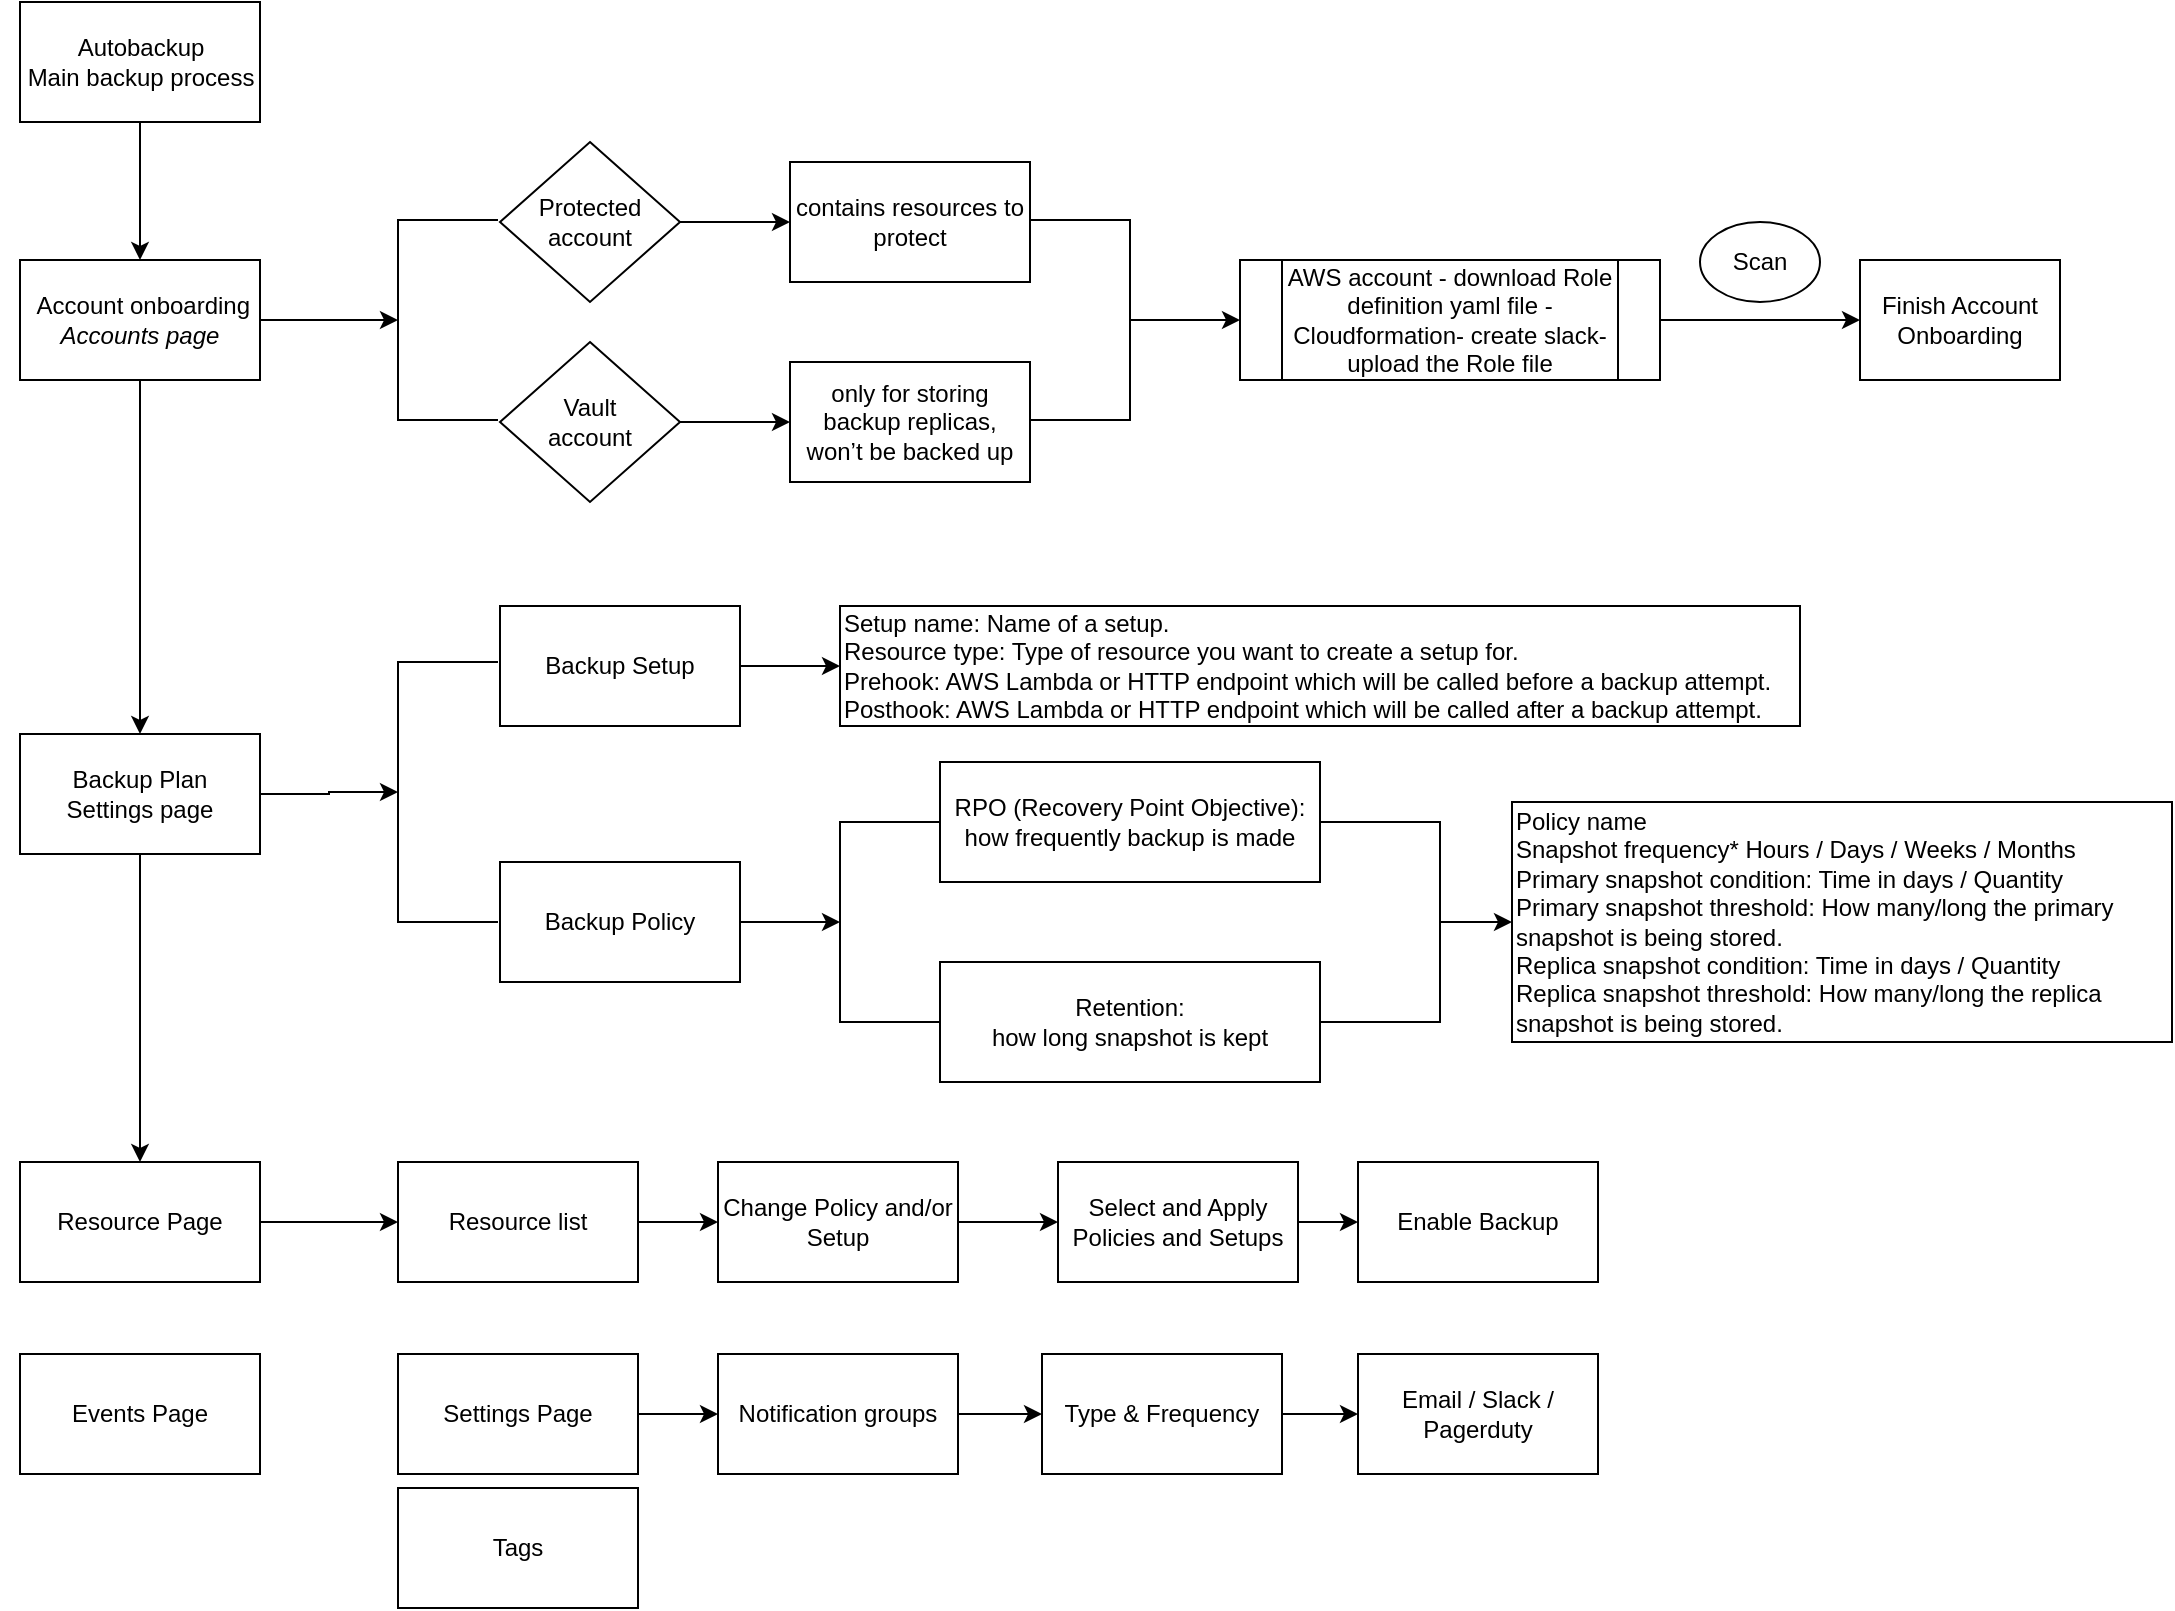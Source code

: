 <mxfile version="20.2.2" type="github">
  <diagram id="PuQnvn29BVy2Np9aTlQ6" name="Page-1">
    <mxGraphModel dx="1191" dy="776" grid="1" gridSize="10" guides="1" tooltips="1" connect="1" arrows="1" fold="1" page="1" pageScale="1" pageWidth="1169" pageHeight="827" math="0" shadow="0">
      <root>
        <mxCell id="0" />
        <mxCell id="1" parent="0" />
        <mxCell id="wzGeyBrV-l04SElcSdZf-14" style="edgeStyle=orthogonalEdgeStyle;rounded=0;orthogonalLoop=1;jettySize=auto;html=1;entryX=0.5;entryY=0;entryDx=0;entryDy=0;" edge="1" parent="1" source="wzGeyBrV-l04SElcSdZf-1" target="wzGeyBrV-l04SElcSdZf-2">
          <mxGeometry relative="1" as="geometry" />
        </mxCell>
        <mxCell id="wzGeyBrV-l04SElcSdZf-1" value="" style="rounded=0;whiteSpace=wrap;html=1;" vertex="1" parent="1">
          <mxGeometry x="49" y="5" width="120" height="60" as="geometry" />
        </mxCell>
        <mxCell id="wzGeyBrV-l04SElcSdZf-15" style="edgeStyle=orthogonalEdgeStyle;rounded=0;orthogonalLoop=1;jettySize=auto;html=1;exitX=0.5;exitY=1;exitDx=0;exitDy=0;entryX=0.5;entryY=0;entryDx=0;entryDy=0;" edge="1" parent="1" source="wzGeyBrV-l04SElcSdZf-2" target="wzGeyBrV-l04SElcSdZf-3">
          <mxGeometry relative="1" as="geometry" />
        </mxCell>
        <mxCell id="wzGeyBrV-l04SElcSdZf-28" value="" style="edgeStyle=orthogonalEdgeStyle;rounded=0;orthogonalLoop=1;jettySize=auto;html=1;" edge="1" parent="1" source="wzGeyBrV-l04SElcSdZf-2" target="wzGeyBrV-l04SElcSdZf-27">
          <mxGeometry relative="1" as="geometry" />
        </mxCell>
        <mxCell id="wzGeyBrV-l04SElcSdZf-2" value="&amp;nbsp;Account onboarding&lt;br&gt;&lt;i&gt;Accounts page&lt;/i&gt;" style="rounded=0;whiteSpace=wrap;html=1;" vertex="1" parent="1">
          <mxGeometry x="49" y="134" width="120" height="60" as="geometry" />
        </mxCell>
        <mxCell id="wzGeyBrV-l04SElcSdZf-16" style="edgeStyle=orthogonalEdgeStyle;rounded=0;orthogonalLoop=1;jettySize=auto;html=1;exitX=0.5;exitY=1;exitDx=0;exitDy=0;entryX=0.5;entryY=0;entryDx=0;entryDy=0;" edge="1" parent="1" source="wzGeyBrV-l04SElcSdZf-3" target="wzGeyBrV-l04SElcSdZf-4">
          <mxGeometry relative="1" as="geometry" />
        </mxCell>
        <mxCell id="wzGeyBrV-l04SElcSdZf-39" value="" style="edgeStyle=orthogonalEdgeStyle;rounded=0;orthogonalLoop=1;jettySize=auto;html=1;" edge="1" parent="1" source="wzGeyBrV-l04SElcSdZf-3" target="wzGeyBrV-l04SElcSdZf-38">
          <mxGeometry relative="1" as="geometry" />
        </mxCell>
        <mxCell id="wzGeyBrV-l04SElcSdZf-3" value="Backup Plan&lt;br&gt;Settings page" style="rounded=0;whiteSpace=wrap;html=1;" vertex="1" parent="1">
          <mxGeometry x="49" y="371" width="120" height="60" as="geometry" />
        </mxCell>
        <mxCell id="wzGeyBrV-l04SElcSdZf-17" style="edgeStyle=orthogonalEdgeStyle;rounded=0;orthogonalLoop=1;jettySize=auto;html=1;exitX=1;exitY=0.5;exitDx=0;exitDy=0;entryX=0;entryY=0.5;entryDx=0;entryDy=0;" edge="1" parent="1" source="wzGeyBrV-l04SElcSdZf-4" target="wzGeyBrV-l04SElcSdZf-6">
          <mxGeometry relative="1" as="geometry" />
        </mxCell>
        <mxCell id="wzGeyBrV-l04SElcSdZf-4" value="Resource Page" style="rounded=0;whiteSpace=wrap;html=1;" vertex="1" parent="1">
          <mxGeometry x="49" y="585" width="120" height="60" as="geometry" />
        </mxCell>
        <mxCell id="wzGeyBrV-l04SElcSdZf-5" value="Events Page" style="rounded=0;whiteSpace=wrap;html=1;" vertex="1" parent="1">
          <mxGeometry x="49" y="681" width="120" height="60" as="geometry" />
        </mxCell>
        <mxCell id="wzGeyBrV-l04SElcSdZf-18" style="edgeStyle=orthogonalEdgeStyle;rounded=0;orthogonalLoop=1;jettySize=auto;html=1;exitX=1;exitY=0.5;exitDx=0;exitDy=0;entryX=0;entryY=0.5;entryDx=0;entryDy=0;" edge="1" parent="1" source="wzGeyBrV-l04SElcSdZf-6" target="wzGeyBrV-l04SElcSdZf-7">
          <mxGeometry relative="1" as="geometry" />
        </mxCell>
        <mxCell id="wzGeyBrV-l04SElcSdZf-6" value="Resource list" style="rounded=0;whiteSpace=wrap;html=1;" vertex="1" parent="1">
          <mxGeometry x="238" y="585" width="120" height="60" as="geometry" />
        </mxCell>
        <mxCell id="wzGeyBrV-l04SElcSdZf-19" value="" style="edgeStyle=orthogonalEdgeStyle;rounded=0;orthogonalLoop=1;jettySize=auto;html=1;" edge="1" parent="1" source="wzGeyBrV-l04SElcSdZf-7" target="wzGeyBrV-l04SElcSdZf-8">
          <mxGeometry relative="1" as="geometry" />
        </mxCell>
        <mxCell id="wzGeyBrV-l04SElcSdZf-7" value="Change Policy and/or Setup" style="rounded=0;whiteSpace=wrap;html=1;" vertex="1" parent="1">
          <mxGeometry x="398" y="585" width="120" height="60" as="geometry" />
        </mxCell>
        <mxCell id="wzGeyBrV-l04SElcSdZf-20" value="" style="edgeStyle=orthogonalEdgeStyle;rounded=0;orthogonalLoop=1;jettySize=auto;html=1;" edge="1" parent="1" source="wzGeyBrV-l04SElcSdZf-8" target="wzGeyBrV-l04SElcSdZf-11">
          <mxGeometry relative="1" as="geometry" />
        </mxCell>
        <mxCell id="wzGeyBrV-l04SElcSdZf-8" value="Select and Apply Policies and Setups" style="rounded=0;whiteSpace=wrap;html=1;" vertex="1" parent="1">
          <mxGeometry x="568" y="585" width="120" height="60" as="geometry" />
        </mxCell>
        <mxCell id="wzGeyBrV-l04SElcSdZf-41" value="" style="edgeStyle=orthogonalEdgeStyle;rounded=0;orthogonalLoop=1;jettySize=auto;html=1;" edge="1" parent="1" source="wzGeyBrV-l04SElcSdZf-9" target="wzGeyBrV-l04SElcSdZf-40">
          <mxGeometry relative="1" as="geometry" />
        </mxCell>
        <mxCell id="wzGeyBrV-l04SElcSdZf-9" value="Backup Setup" style="rounded=0;whiteSpace=wrap;html=1;" vertex="1" parent="1">
          <mxGeometry x="289" y="307" width="120" height="60" as="geometry" />
        </mxCell>
        <mxCell id="wzGeyBrV-l04SElcSdZf-44" value="" style="edgeStyle=orthogonalEdgeStyle;rounded=0;orthogonalLoop=1;jettySize=auto;html=1;" edge="1" parent="1" source="wzGeyBrV-l04SElcSdZf-10" target="wzGeyBrV-l04SElcSdZf-42">
          <mxGeometry relative="1" as="geometry" />
        </mxCell>
        <mxCell id="wzGeyBrV-l04SElcSdZf-10" value="Backup Policy" style="rounded=0;whiteSpace=wrap;html=1;" vertex="1" parent="1">
          <mxGeometry x="289" y="435" width="120" height="60" as="geometry" />
        </mxCell>
        <mxCell id="wzGeyBrV-l04SElcSdZf-11" value="Enable Backup" style="rounded=0;whiteSpace=wrap;html=1;" vertex="1" parent="1">
          <mxGeometry x="718" y="585" width="120" height="60" as="geometry" />
        </mxCell>
        <mxCell id="wzGeyBrV-l04SElcSdZf-12" value="&lt;div&gt;Autobackup &lt;br&gt;&lt;/div&gt;&lt;div&gt;Main backup process&lt;/div&gt;" style="text;html=1;align=center;verticalAlign=middle;resizable=0;points=[];autosize=1;strokeColor=none;fillColor=none;" vertex="1" parent="1">
          <mxGeometry x="39" y="15" width="140" height="40" as="geometry" />
        </mxCell>
        <mxCell id="wzGeyBrV-l04SElcSdZf-31" value="" style="edgeStyle=orthogonalEdgeStyle;rounded=0;orthogonalLoop=1;jettySize=auto;html=1;" edge="1" parent="1" source="wzGeyBrV-l04SElcSdZf-22" target="wzGeyBrV-l04SElcSdZf-29">
          <mxGeometry relative="1" as="geometry" />
        </mxCell>
        <mxCell id="wzGeyBrV-l04SElcSdZf-22" value="Protected account" style="rhombus;whiteSpace=wrap;html=1;" vertex="1" parent="1">
          <mxGeometry x="289" y="75" width="90" height="80" as="geometry" />
        </mxCell>
        <mxCell id="wzGeyBrV-l04SElcSdZf-32" value="" style="edgeStyle=orthogonalEdgeStyle;rounded=0;orthogonalLoop=1;jettySize=auto;html=1;" edge="1" parent="1" source="wzGeyBrV-l04SElcSdZf-23" target="wzGeyBrV-l04SElcSdZf-30">
          <mxGeometry relative="1" as="geometry" />
        </mxCell>
        <mxCell id="wzGeyBrV-l04SElcSdZf-23" value="&lt;div&gt;Vault &lt;br&gt;&lt;/div&gt;&lt;div&gt;account&lt;/div&gt;" style="rhombus;whiteSpace=wrap;html=1;" vertex="1" parent="1">
          <mxGeometry x="289" y="175" width="90" height="80" as="geometry" />
        </mxCell>
        <mxCell id="wzGeyBrV-l04SElcSdZf-27" value="" style="strokeWidth=1;html=1;shape=mxgraph.flowchart.annotation_1;align=left;pointerEvents=1;" vertex="1" parent="1">
          <mxGeometry x="238" y="114" width="50" height="100" as="geometry" />
        </mxCell>
        <mxCell id="wzGeyBrV-l04SElcSdZf-29" value="contains resources to protect" style="rounded=0;whiteSpace=wrap;html=1;" vertex="1" parent="1">
          <mxGeometry x="434" y="85" width="120" height="60" as="geometry" />
        </mxCell>
        <mxCell id="wzGeyBrV-l04SElcSdZf-30" value="&lt;div&gt;only for storing backup replicas, &lt;br&gt;&lt;/div&gt;&lt;div&gt;won’t be backed up&lt;/div&gt;" style="rounded=0;whiteSpace=wrap;html=1;" vertex="1" parent="1">
          <mxGeometry x="434" y="185" width="120" height="60" as="geometry" />
        </mxCell>
        <mxCell id="wzGeyBrV-l04SElcSdZf-35" value="" style="edgeStyle=orthogonalEdgeStyle;rounded=0;orthogonalLoop=1;jettySize=auto;html=1;" edge="1" parent="1" source="wzGeyBrV-l04SElcSdZf-33" target="wzGeyBrV-l04SElcSdZf-34">
          <mxGeometry relative="1" as="geometry" />
        </mxCell>
        <mxCell id="wzGeyBrV-l04SElcSdZf-33" value="" style="strokeWidth=1;html=1;shape=mxgraph.flowchart.annotation_1;align=left;pointerEvents=1;rotation=-180;" vertex="1" parent="1">
          <mxGeometry x="554" y="114" width="50" height="100" as="geometry" />
        </mxCell>
        <mxCell id="wzGeyBrV-l04SElcSdZf-37" value="" style="edgeStyle=orthogonalEdgeStyle;rounded=0;orthogonalLoop=1;jettySize=auto;html=1;" edge="1" parent="1" source="wzGeyBrV-l04SElcSdZf-34" target="wzGeyBrV-l04SElcSdZf-36">
          <mxGeometry relative="1" as="geometry" />
        </mxCell>
        <mxCell id="wzGeyBrV-l04SElcSdZf-34" value="AWS account - download Role definition yaml file - Cloudformation- create slack-upload the Role file" style="shape=process;whiteSpace=wrap;html=1;backgroundOutline=1;strokeWidth=1;" vertex="1" parent="1">
          <mxGeometry x="659" y="134" width="210" height="60" as="geometry" />
        </mxCell>
        <mxCell id="wzGeyBrV-l04SElcSdZf-36" value="Finish Account Onboarding" style="rounded=0;whiteSpace=wrap;html=1;" vertex="1" parent="1">
          <mxGeometry x="969" y="134" width="100" height="60" as="geometry" />
        </mxCell>
        <mxCell id="wzGeyBrV-l04SElcSdZf-38" value="" style="strokeWidth=1;html=1;shape=mxgraph.flowchart.annotation_1;align=left;pointerEvents=1;" vertex="1" parent="1">
          <mxGeometry x="238" y="335" width="50" height="130" as="geometry" />
        </mxCell>
        <mxCell id="wzGeyBrV-l04SElcSdZf-40" value="Setup name: Name of a setup.&lt;br&gt;Resource type: Type of resource you want to create a setup for.&lt;br&gt;&lt;div&gt;Prehook: AWS Lambda or HTTP endpoint which will be called before a backup attempt. &lt;br&gt;&lt;/div&gt;&lt;div&gt;Posthook: AWS Lambda or HTTP endpoint which will be called after a backup attempt.&lt;/div&gt;" style="rounded=0;whiteSpace=wrap;html=1;align=left;" vertex="1" parent="1">
          <mxGeometry x="459" y="307" width="480" height="60" as="geometry" />
        </mxCell>
        <mxCell id="wzGeyBrV-l04SElcSdZf-42" value="" style="strokeWidth=1;html=1;shape=mxgraph.flowchart.annotation_1;align=left;pointerEvents=1;" vertex="1" parent="1">
          <mxGeometry x="459" y="415" width="50" height="100" as="geometry" />
        </mxCell>
        <mxCell id="wzGeyBrV-l04SElcSdZf-45" value="RPO (Recovery Point Objective): how frequently backup is made" style="rounded=0;whiteSpace=wrap;html=1;" vertex="1" parent="1">
          <mxGeometry x="509" y="385" width="190" height="60" as="geometry" />
        </mxCell>
        <mxCell id="wzGeyBrV-l04SElcSdZf-46" value="&lt;div&gt;Retention:&lt;/div&gt;&lt;div&gt; how long snapshot is kept&lt;/div&gt;" style="rounded=0;whiteSpace=wrap;html=1;" vertex="1" parent="1">
          <mxGeometry x="509" y="485" width="190" height="60" as="geometry" />
        </mxCell>
        <mxCell id="wzGeyBrV-l04SElcSdZf-51" value="" style="edgeStyle=orthogonalEdgeStyle;rounded=0;orthogonalLoop=1;jettySize=auto;html=1;" edge="1" parent="1" source="wzGeyBrV-l04SElcSdZf-47" target="wzGeyBrV-l04SElcSdZf-48">
          <mxGeometry relative="1" as="geometry" />
        </mxCell>
        <mxCell id="wzGeyBrV-l04SElcSdZf-47" value="" style="strokeWidth=1;html=1;shape=mxgraph.flowchart.annotation_1;align=left;pointerEvents=1;rotation=-180;" vertex="1" parent="1">
          <mxGeometry x="699" y="415" width="60" height="100" as="geometry" />
        </mxCell>
        <mxCell id="wzGeyBrV-l04SElcSdZf-48" value="Policy name&lt;br&gt;Snapshot frequency* Hours / Days / Weeks / Months&lt;br&gt;Primary snapshot condition: Time in days / Quantity&lt;br&gt;&lt;div&gt;Primary snapshot threshold: How many/long the primary snapshot is being stored. &lt;br&gt;&lt;/div&gt;&lt;div&gt;Replica snapshot condition: Time in days / Quantity&lt;/div&gt;Replica snapshot threshold: How many/long the replica snapshot is being stored." style="rounded=0;whiteSpace=wrap;html=1;align=left;" vertex="1" parent="1">
          <mxGeometry x="795" y="405" width="330" height="120" as="geometry" />
        </mxCell>
        <mxCell id="wzGeyBrV-l04SElcSdZf-50" value="Scan" style="ellipse;whiteSpace=wrap;html=1;strokeWidth=1;" vertex="1" parent="1">
          <mxGeometry x="889" y="115" width="60" height="40" as="geometry" />
        </mxCell>
        <mxCell id="wzGeyBrV-l04SElcSdZf-57" value="" style="edgeStyle=orthogonalEdgeStyle;rounded=0;orthogonalLoop=1;jettySize=auto;html=1;" edge="1" parent="1" source="wzGeyBrV-l04SElcSdZf-52" target="wzGeyBrV-l04SElcSdZf-53">
          <mxGeometry relative="1" as="geometry" />
        </mxCell>
        <mxCell id="wzGeyBrV-l04SElcSdZf-52" value="Settings Page" style="rounded=0;whiteSpace=wrap;html=1;" vertex="1" parent="1">
          <mxGeometry x="238" y="681" width="120" height="60" as="geometry" />
        </mxCell>
        <mxCell id="wzGeyBrV-l04SElcSdZf-58" value="" style="edgeStyle=orthogonalEdgeStyle;rounded=0;orthogonalLoop=1;jettySize=auto;html=1;" edge="1" parent="1" source="wzGeyBrV-l04SElcSdZf-53" target="wzGeyBrV-l04SElcSdZf-55">
          <mxGeometry relative="1" as="geometry" />
        </mxCell>
        <mxCell id="wzGeyBrV-l04SElcSdZf-53" value="Notification groups" style="rounded=0;whiteSpace=wrap;html=1;" vertex="1" parent="1">
          <mxGeometry x="398" y="681" width="120" height="60" as="geometry" />
        </mxCell>
        <mxCell id="wzGeyBrV-l04SElcSdZf-54" value="Email / Slack / Pagerduty" style="rounded=0;whiteSpace=wrap;html=1;" vertex="1" parent="1">
          <mxGeometry x="718" y="681" width="120" height="60" as="geometry" />
        </mxCell>
        <mxCell id="wzGeyBrV-l04SElcSdZf-59" value="" style="edgeStyle=orthogonalEdgeStyle;rounded=0;orthogonalLoop=1;jettySize=auto;html=1;" edge="1" parent="1" source="wzGeyBrV-l04SElcSdZf-55" target="wzGeyBrV-l04SElcSdZf-54">
          <mxGeometry relative="1" as="geometry" />
        </mxCell>
        <mxCell id="wzGeyBrV-l04SElcSdZf-55" value="Type &amp;amp; Frequency" style="rounded=0;whiteSpace=wrap;html=1;" vertex="1" parent="1">
          <mxGeometry x="560" y="681" width="120" height="60" as="geometry" />
        </mxCell>
        <mxCell id="wzGeyBrV-l04SElcSdZf-56" value="Tags" style="rounded=0;whiteSpace=wrap;html=1;" vertex="1" parent="1">
          <mxGeometry x="238" y="748" width="120" height="60" as="geometry" />
        </mxCell>
      </root>
    </mxGraphModel>
  </diagram>
</mxfile>
